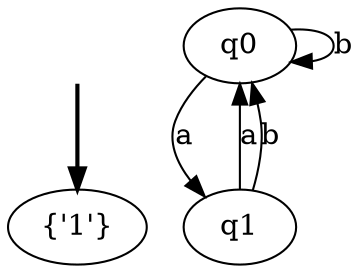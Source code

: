 digraph {
	fake [style=invisible]
	fake -> "{'1'}" [style=bold]
	q0 -> q1 [label=a]
	q0 -> q0 [label=b]
	q1 -> q0 [label=a]
	q1 -> q0 [label=b]
}
